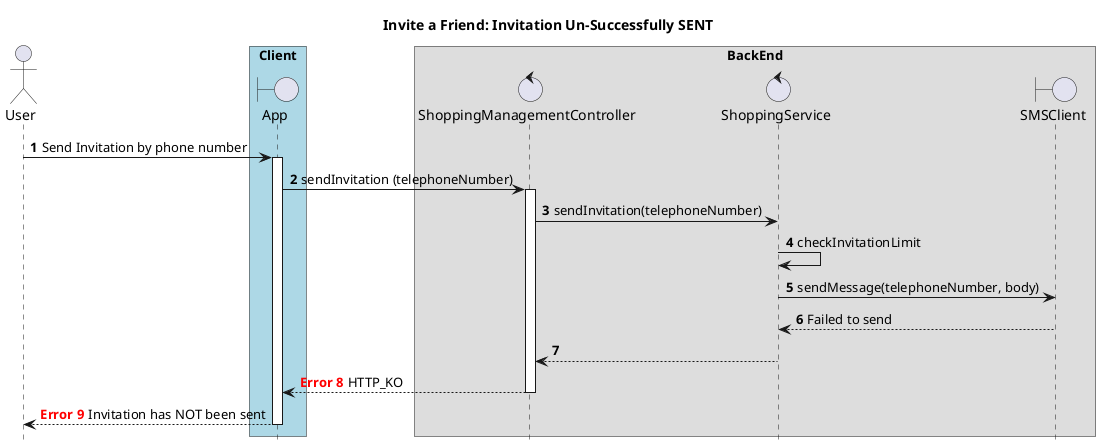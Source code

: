 @startuml
hide footbox
title Invite a Friend: Invitation Un-Successfully SENT
autonumber
actor User
box "Client" #LightBlue
boundary App
end box
box "BackEnd"
control ShoppingManagementController
control ShoppingService
boundary SMSClient
end box
User -> App: Send Invitation by phone number
activate App
App -> ShoppingManagementController: sendInvitation (telephoneNumber)
activate ShoppingManagementController
ShoppingManagementController -> ShoppingService: sendInvitation(telephoneNumber)
ShoppingService-> ShoppingService:checkInvitationLimit
ShoppingService -> SMSClient: sendMessage(telephoneNumber, body)
SMSClient-->ShoppingService: Failed to send
ShoppingService --> ShoppingManagementController
autonumber resume "<font color=red><b>Error "
ShoppingManagementController --> App: HTTP_KO
deactivate ShoppingManagementController
App --> User: Invitation has NOT been sent
deactivate App
@enduml